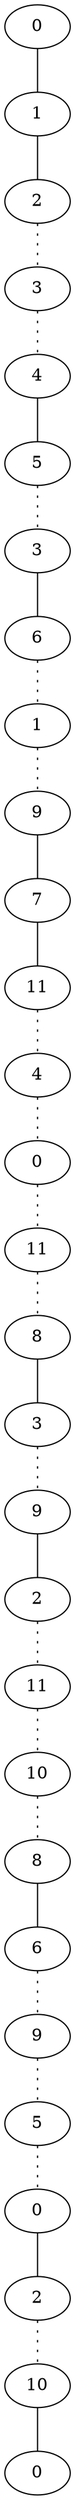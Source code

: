 graph {
a0[label=0];
a1[label=1];
a2[label=2];
a3[label=3];
a4[label=4];
a5[label=5];
a6[label=3];
a7[label=6];
a8[label=1];
a9[label=9];
a10[label=7];
a11[label=11];
a12[label=4];
a13[label=0];
a14[label=11];
a15[label=8];
a16[label=3];
a17[label=9];
a18[label=2];
a19[label=11];
a20[label=10];
a21[label=8];
a22[label=6];
a23[label=9];
a24[label=5];
a25[label=0];
a26[label=2];
a27[label=10];
a28[label=0];
a0 -- a1;
a1 -- a2;
a2 -- a3 [style=dotted];
a3 -- a4 [style=dotted];
a4 -- a5;
a5 -- a6 [style=dotted];
a6 -- a7;
a7 -- a8 [style=dotted];
a8 -- a9 [style=dotted];
a9 -- a10;
a10 -- a11;
a11 -- a12 [style=dotted];
a12 -- a13 [style=dotted];
a13 -- a14 [style=dotted];
a14 -- a15 [style=dotted];
a15 -- a16;
a16 -- a17 [style=dotted];
a17 -- a18;
a18 -- a19 [style=dotted];
a19 -- a20 [style=dotted];
a20 -- a21 [style=dotted];
a21 -- a22;
a22 -- a23 [style=dotted];
a23 -- a24 [style=dotted];
a24 -- a25 [style=dotted];
a25 -- a26;
a26 -- a27 [style=dotted];
a27 -- a28;
}
